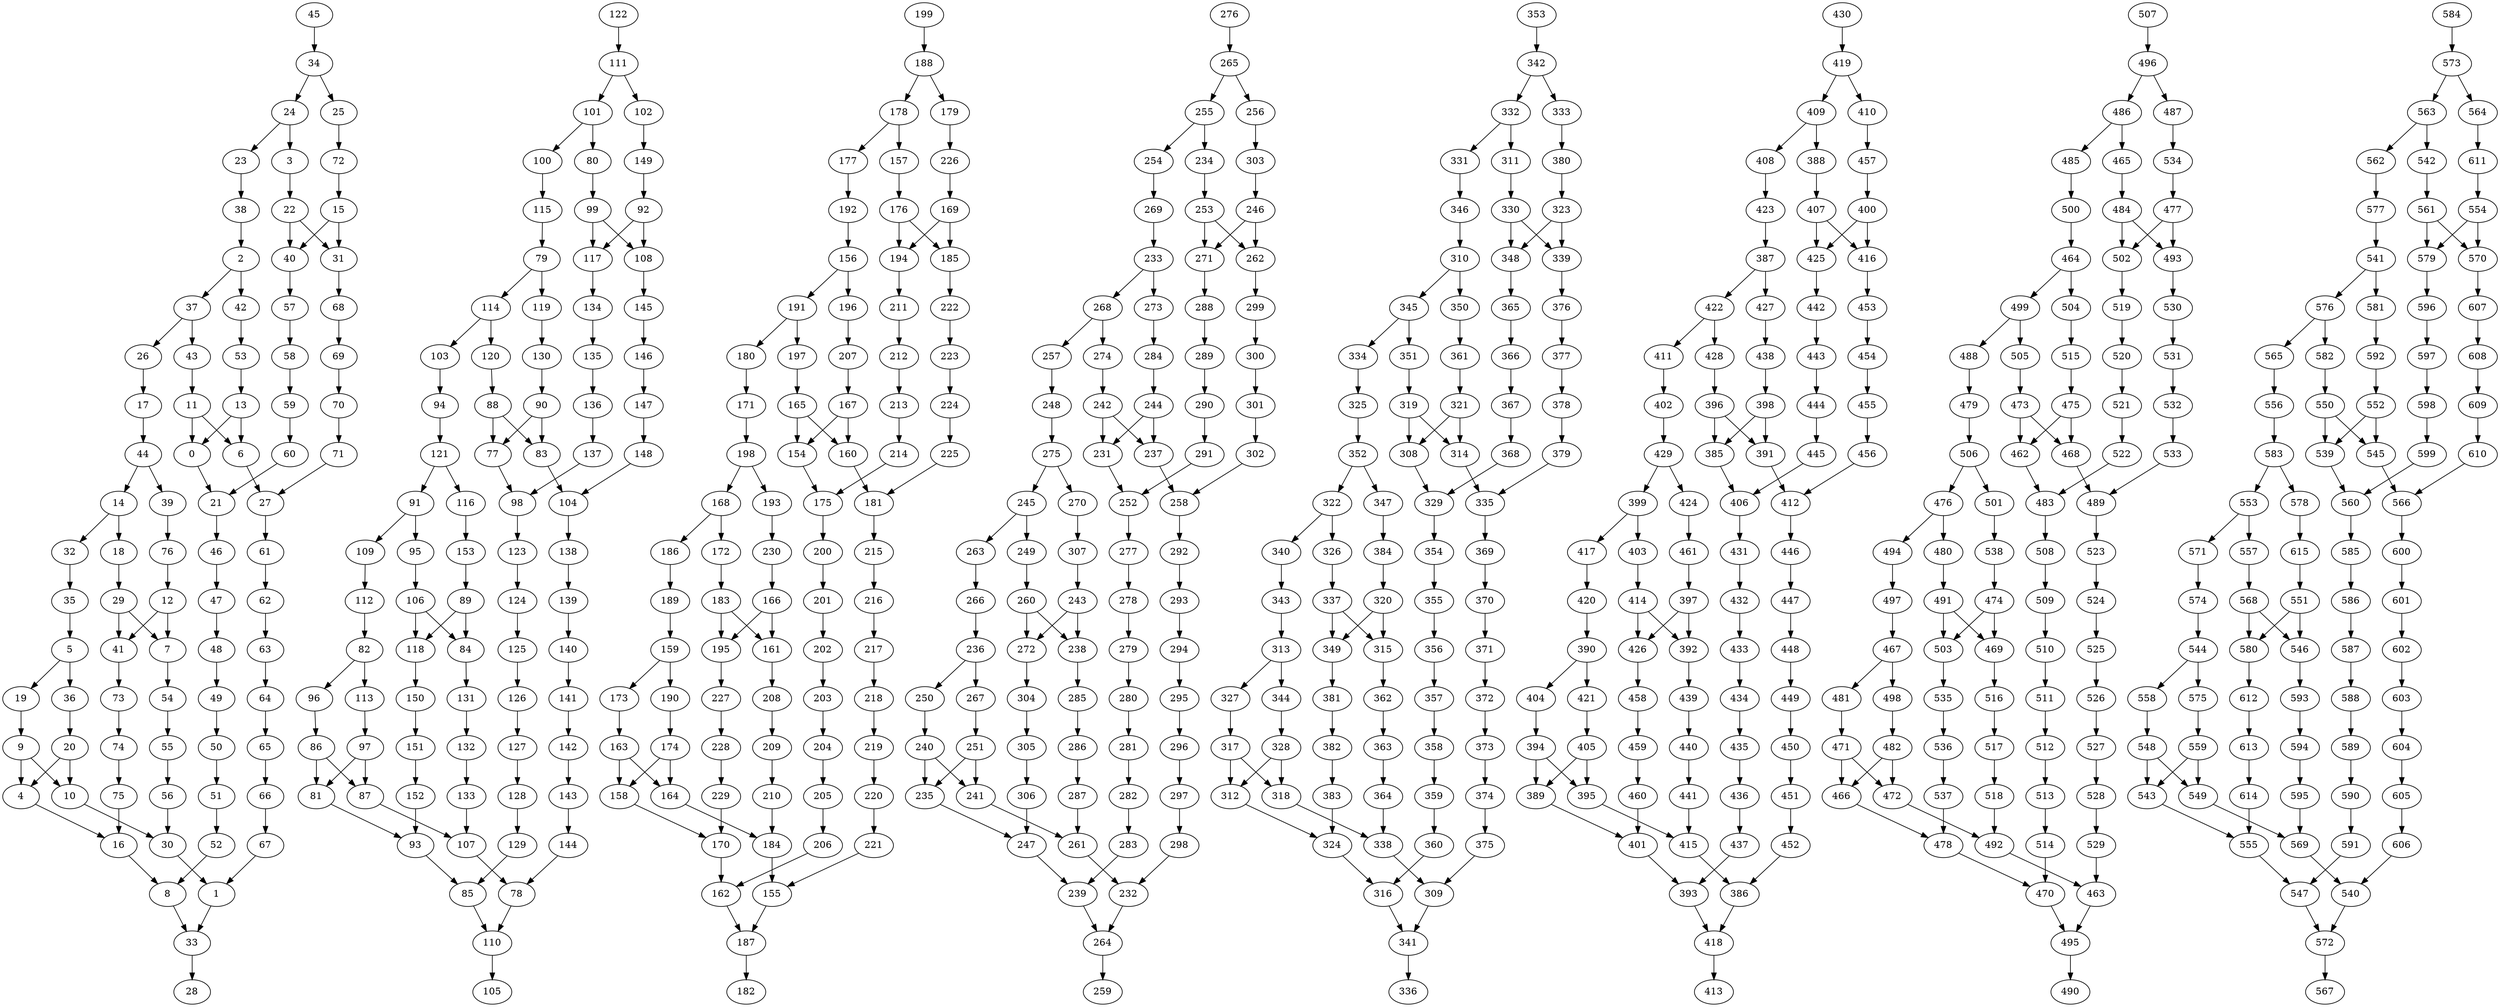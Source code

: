 digraph Cplx8_x8 {
  // copy 0
  0 -> 21
  1 -> 33
  2 -> 37
  2 -> 42
  3 -> 22
  4 -> 16
  5 -> 19
  5 -> 36
  6 -> 27
  7 -> 54
  8 -> 33
  9 -> 4
  9 -> 10
  10 -> 30
  11 -> 0
  11 -> 6
  12 -> 7
  12 -> 41
  13 -> 6
  13 -> 0
  14 -> 18
  14 -> 32
  15 -> 31
  15 -> 40
  16 -> 8
  17 -> 44
  18 -> 29
  19 -> 9
  20 -> 4
  20 -> 10
  21 -> 46
  22 -> 31
  22 -> 40
  23 -> 38
  24 -> 3
  24 -> 23
  25 -> 72
  26 -> 17
  27 -> 61
  29 -> 41
  29 -> 7
  30 -> 1
  31 -> 68
  32 -> 35
  33 -> 28
  34 -> 24
  34 -> 25
  35 -> 5
  36 -> 20
  37 -> 43
  37 -> 26
  38 -> 2
  39 -> 76
  40 -> 57
  41 -> 73
  42 -> 53
  43 -> 11
  44 -> 14
  44 -> 39
  45 -> 34
  46 -> 47
  47 -> 48
  48 -> 49
  49 -> 50
  50 -> 51
  51 -> 52
  52 -> 8
  53 -> 13
  54 -> 55
  55 -> 56
  56 -> 30
  57 -> 58
  58 -> 59
  59 -> 60
  60 -> 21
  61 -> 62
  62 -> 63
  63 -> 64
  64 -> 65
  65 -> 66
  66 -> 67
  67 -> 1
  68 -> 69
  69 -> 70
  70 -> 71
  71 -> 27
  72 -> 15
  73 -> 74
  74 -> 75
  75 -> 16
  76 -> 12
  // copy 1
  77 -> 98
  78 -> 110
  79 -> 114
  79 -> 119
  80 -> 99
  81 -> 93
  82 -> 96
  82 -> 113
  83 -> 104
  84 -> 131
  85 -> 110
  86 -> 81
  86 -> 87
  87 -> 107
  88 -> 77
  88 -> 83
  89 -> 84
  89 -> 118
  90 -> 83
  90 -> 77
  91 -> 95
  91 -> 109
  92 -> 108
  92 -> 117
  93 -> 85
  94 -> 121
  95 -> 106
  96 -> 86
  97 -> 81
  97 -> 87
  98 -> 123
  99 -> 108
  99 -> 117
  100 -> 115
  101 -> 80
  101 -> 100
  102 -> 149
  103 -> 94
  104 -> 138
  106 -> 118
  106 -> 84
  107 -> 78
  108 -> 145
  109 -> 112
  110 -> 105
  111 -> 101
  111 -> 102
  112 -> 82
  113 -> 97
  114 -> 120
  114 -> 103
  115 -> 79
  116 -> 153
  117 -> 134
  118 -> 150
  119 -> 130
  120 -> 88
  121 -> 91
  121 -> 116
  122 -> 111
  123 -> 124
  124 -> 125
  125 -> 126
  126 -> 127
  127 -> 128
  128 -> 129
  129 -> 85
  130 -> 90
  131 -> 132
  132 -> 133
  133 -> 107
  134 -> 135
  135 -> 136
  136 -> 137
  137 -> 98
  138 -> 139
  139 -> 140
  140 -> 141
  141 -> 142
  142 -> 143
  143 -> 144
  144 -> 78
  145 -> 146
  146 -> 147
  147 -> 148
  148 -> 104
  149 -> 92
  150 -> 151
  151 -> 152
  152 -> 93
  153 -> 89
  // copy 2
  154 -> 175
  155 -> 187
  156 -> 191
  156 -> 196
  157 -> 176
  158 -> 170
  159 -> 173
  159 -> 190
  160 -> 181
  161 -> 208
  162 -> 187
  163 -> 158
  163 -> 164
  164 -> 184
  165 -> 154
  165 -> 160
  166 -> 161
  166 -> 195
  167 -> 160
  167 -> 154
  168 -> 172
  168 -> 186
  169 -> 185
  169 -> 194
  170 -> 162
  171 -> 198
  172 -> 183
  173 -> 163
  174 -> 158
  174 -> 164
  175 -> 200
  176 -> 185
  176 -> 194
  177 -> 192
  178 -> 157
  178 -> 177
  179 -> 226
  180 -> 171
  181 -> 215
  183 -> 195
  183 -> 161
  184 -> 155
  185 -> 222
  186 -> 189
  187 -> 182
  188 -> 178
  188 -> 179
  189 -> 159
  190 -> 174
  191 -> 197
  191 -> 180
  192 -> 156
  193 -> 230
  194 -> 211
  195 -> 227
  196 -> 207
  197 -> 165
  198 -> 168
  198 -> 193
  199 -> 188
  200 -> 201
  201 -> 202
  202 -> 203
  203 -> 204
  204 -> 205
  205 -> 206
  206 -> 162
  207 -> 167
  208 -> 209
  209 -> 210
  210 -> 184
  211 -> 212
  212 -> 213
  213 -> 214
  214 -> 175
  215 -> 216
  216 -> 217
  217 -> 218
  218 -> 219
  219 -> 220
  220 -> 221
  221 -> 155
  222 -> 223
  223 -> 224
  224 -> 225
  225 -> 181
  226 -> 169
  227 -> 228
  228 -> 229
  229 -> 170
  230 -> 166
  // copy 3
  231 -> 252
  232 -> 264
  233 -> 268
  233 -> 273
  234 -> 253
  235 -> 247
  236 -> 250
  236 -> 267
  237 -> 258
  238 -> 285
  239 -> 264
  240 -> 235
  240 -> 241
  241 -> 261
  242 -> 231
  242 -> 237
  243 -> 238
  243 -> 272
  244 -> 237
  244 -> 231
  245 -> 249
  245 -> 263
  246 -> 262
  246 -> 271
  247 -> 239
  248 -> 275
  249 -> 260
  250 -> 240
  251 -> 235
  251 -> 241
  252 -> 277
  253 -> 262
  253 -> 271
  254 -> 269
  255 -> 234
  255 -> 254
  256 -> 303
  257 -> 248
  258 -> 292
  260 -> 272
  260 -> 238
  261 -> 232
  262 -> 299
  263 -> 266
  264 -> 259
  265 -> 255
  265 -> 256
  266 -> 236
  267 -> 251
  268 -> 274
  268 -> 257
  269 -> 233
  270 -> 307
  271 -> 288
  272 -> 304
  273 -> 284
  274 -> 242
  275 -> 245
  275 -> 270
  276 -> 265
  277 -> 278
  278 -> 279
  279 -> 280
  280 -> 281
  281 -> 282
  282 -> 283
  283 -> 239
  284 -> 244
  285 -> 286
  286 -> 287
  287 -> 261
  288 -> 289
  289 -> 290
  290 -> 291
  291 -> 252
  292 -> 293
  293 -> 294
  294 -> 295
  295 -> 296
  296 -> 297
  297 -> 298
  298 -> 232
  299 -> 300
  300 -> 301
  301 -> 302
  302 -> 258
  303 -> 246
  304 -> 305
  305 -> 306
  306 -> 247
  307 -> 243
  // copy 4
  308 -> 329
  309 -> 341
  310 -> 345
  310 -> 350
  311 -> 330
  312 -> 324
  313 -> 327
  313 -> 344
  314 -> 335
  315 -> 362
  316 -> 341
  317 -> 312
  317 -> 318
  318 -> 338
  319 -> 308
  319 -> 314
  320 -> 315
  320 -> 349
  321 -> 314
  321 -> 308
  322 -> 326
  322 -> 340
  323 -> 339
  323 -> 348
  324 -> 316
  325 -> 352
  326 -> 337
  327 -> 317
  328 -> 312
  328 -> 318
  329 -> 354
  330 -> 339
  330 -> 348
  331 -> 346
  332 -> 311
  332 -> 331
  333 -> 380
  334 -> 325
  335 -> 369
  337 -> 349
  337 -> 315
  338 -> 309
  339 -> 376
  340 -> 343
  341 -> 336
  342 -> 332
  342 -> 333
  343 -> 313
  344 -> 328
  345 -> 351
  345 -> 334
  346 -> 310
  347 -> 384
  348 -> 365
  349 -> 381
  350 -> 361
  351 -> 319
  352 -> 322
  352 -> 347
  353 -> 342
  354 -> 355
  355 -> 356
  356 -> 357
  357 -> 358
  358 -> 359
  359 -> 360
  360 -> 316
  361 -> 321
  362 -> 363
  363 -> 364
  364 -> 338
  365 -> 366
  366 -> 367
  367 -> 368
  368 -> 329
  369 -> 370
  370 -> 371
  371 -> 372
  372 -> 373
  373 -> 374
  374 -> 375
  375 -> 309
  376 -> 377
  377 -> 378
  378 -> 379
  379 -> 335
  380 -> 323
  381 -> 382
  382 -> 383
  383 -> 324
  384 -> 320
  // copy 5
  385 -> 406
  386 -> 418
  387 -> 422
  387 -> 427
  388 -> 407
  389 -> 401
  390 -> 404
  390 -> 421
  391 -> 412
  392 -> 439
  393 -> 418
  394 -> 389
  394 -> 395
  395 -> 415
  396 -> 385
  396 -> 391
  397 -> 392
  397 -> 426
  398 -> 391
  398 -> 385
  399 -> 403
  399 -> 417
  400 -> 416
  400 -> 425
  401 -> 393
  402 -> 429
  403 -> 414
  404 -> 394
  405 -> 389
  405 -> 395
  406 -> 431
  407 -> 416
  407 -> 425
  408 -> 423
  409 -> 388
  409 -> 408
  410 -> 457
  411 -> 402
  412 -> 446
  414 -> 426
  414 -> 392
  415 -> 386
  416 -> 453
  417 -> 420
  418 -> 413
  419 -> 409
  419 -> 410
  420 -> 390
  421 -> 405
  422 -> 428
  422 -> 411
  423 -> 387
  424 -> 461
  425 -> 442
  426 -> 458
  427 -> 438
  428 -> 396
  429 -> 399
  429 -> 424
  430 -> 419
  431 -> 432
  432 -> 433
  433 -> 434
  434 -> 435
  435 -> 436
  436 -> 437
  437 -> 393
  438 -> 398
  439 -> 440
  440 -> 441
  441 -> 415
  442 -> 443
  443 -> 444
  444 -> 445
  445 -> 406
  446 -> 447
  447 -> 448
  448 -> 449
  449 -> 450
  450 -> 451
  451 -> 452
  452 -> 386
  453 -> 454
  454 -> 455
  455 -> 456
  456 -> 412
  457 -> 400
  458 -> 459
  459 -> 460
  460 -> 401
  461 -> 397
  // copy 6
  462 -> 483
  463 -> 495
  464 -> 499
  464 -> 504
  465 -> 484
  466 -> 478
  467 -> 481
  467 -> 498
  468 -> 489
  469 -> 516
  470 -> 495
  471 -> 466
  471 -> 472
  472 -> 492
  473 -> 462
  473 -> 468
  474 -> 469
  474 -> 503
  475 -> 468
  475 -> 462
  476 -> 480
  476 -> 494
  477 -> 493
  477 -> 502
  478 -> 470
  479 -> 506
  480 -> 491
  481 -> 471
  482 -> 466
  482 -> 472
  483 -> 508
  484 -> 493
  484 -> 502
  485 -> 500
  486 -> 465
  486 -> 485
  487 -> 534
  488 -> 479
  489 -> 523
  491 -> 503
  491 -> 469
  492 -> 463
  493 -> 530
  494 -> 497
  495 -> 490
  496 -> 486
  496 -> 487
  497 -> 467
  498 -> 482
  499 -> 505
  499 -> 488
  500 -> 464
  501 -> 538
  502 -> 519
  503 -> 535
  504 -> 515
  505 -> 473
  506 -> 476
  506 -> 501
  507 -> 496
  508 -> 509
  509 -> 510
  510 -> 511
  511 -> 512
  512 -> 513
  513 -> 514
  514 -> 470
  515 -> 475
  516 -> 517
  517 -> 518
  518 -> 492
  519 -> 520
  520 -> 521
  521 -> 522
  522 -> 483
  523 -> 524
  524 -> 525
  525 -> 526
  526 -> 527
  527 -> 528
  528 -> 529
  529 -> 463
  530 -> 531
  531 -> 532
  532 -> 533
  533 -> 489
  534 -> 477
  535 -> 536
  536 -> 537
  537 -> 478
  538 -> 474
  // copy 7
  539 -> 560
  540 -> 572
  541 -> 576
  541 -> 581
  542 -> 561
  543 -> 555
  544 -> 558
  544 -> 575
  545 -> 566
  546 -> 593
  547 -> 572
  548 -> 543
  548 -> 549
  549 -> 569
  550 -> 539
  550 -> 545
  551 -> 546
  551 -> 580
  552 -> 545
  552 -> 539
  553 -> 557
  553 -> 571
  554 -> 570
  554 -> 579
  555 -> 547
  556 -> 583
  557 -> 568
  558 -> 548
  559 -> 543
  559 -> 549
  560 -> 585
  561 -> 570
  561 -> 579
  562 -> 577
  563 -> 542
  563 -> 562
  564 -> 611
  565 -> 556
  566 -> 600
  568 -> 580
  568 -> 546
  569 -> 540
  570 -> 607
  571 -> 574
  572 -> 567
  573 -> 563
  573 -> 564
  574 -> 544
  575 -> 559
  576 -> 582
  576 -> 565
  577 -> 541
  578 -> 615
  579 -> 596
  580 -> 612
  581 -> 592
  582 -> 550
  583 -> 553
  583 -> 578
  584 -> 573
  585 -> 586
  586 -> 587
  587 -> 588
  588 -> 589
  589 -> 590
  590 -> 591
  591 -> 547
  592 -> 552
  593 -> 594
  594 -> 595
  595 -> 569
  596 -> 597
  597 -> 598
  598 -> 599
  599 -> 560
  600 -> 601
  601 -> 602
  602 -> 603
  603 -> 604
  604 -> 605
  605 -> 606
  606 -> 540
  607 -> 608
  608 -> 609
  609 -> 610
  610 -> 566
  611 -> 554
  612 -> 613
  613 -> 614
  614 -> 555
  615 -> 551
}
